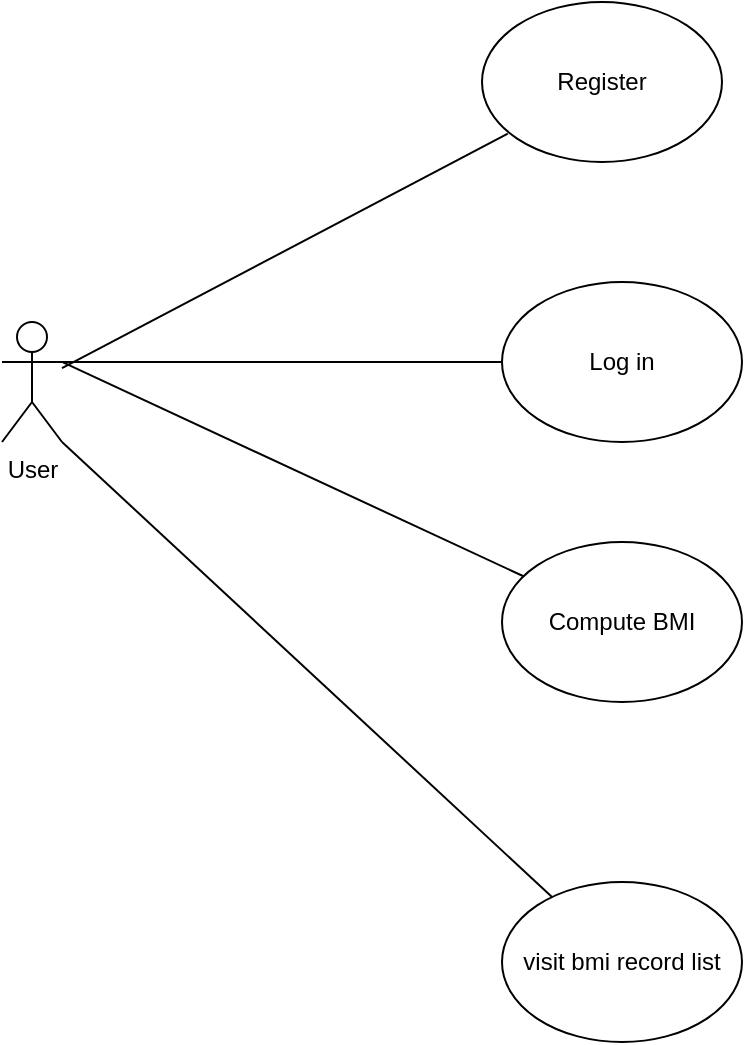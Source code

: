 <mxfile version="13.9.9" type="device"><diagram id="YvAf-XQgA3mW383JTpRH" name="Page-1"><mxGraphModel dx="852" dy="494" grid="1" gridSize="10" guides="1" tooltips="1" connect="1" arrows="1" fold="1" page="1" pageScale="1" pageWidth="827" pageHeight="1169" math="0" shadow="0"><root><mxCell id="0"/><mxCell id="1" parent="0"/><mxCell id="EQc_8o40Y-X1nY9_fBg6-1" value="User" style="shape=umlActor;verticalLabelPosition=bottom;verticalAlign=top;html=1;outlineConnect=0;" vertex="1" parent="1"><mxGeometry x="180" y="250" width="30" height="60" as="geometry"/></mxCell><mxCell id="EQc_8o40Y-X1nY9_fBg6-5" value="Register" style="ellipse;whiteSpace=wrap;html=1;" vertex="1" parent="1"><mxGeometry x="420" y="90" width="120" height="80" as="geometry"/></mxCell><mxCell id="EQc_8o40Y-X1nY9_fBg6-6" value="Log in" style="ellipse;whiteSpace=wrap;html=1;" vertex="1" parent="1"><mxGeometry x="430" y="230" width="120" height="80" as="geometry"/></mxCell><mxCell id="EQc_8o40Y-X1nY9_fBg6-7" value="Compute BMI" style="ellipse;whiteSpace=wrap;html=1;" vertex="1" parent="1"><mxGeometry x="430" y="360" width="120" height="80" as="geometry"/></mxCell><mxCell id="EQc_8o40Y-X1nY9_fBg6-8" value="visit bmi record list" style="ellipse;whiteSpace=wrap;html=1;" vertex="1" parent="1"><mxGeometry x="430" y="530" width="120" height="80" as="geometry"/></mxCell><mxCell id="EQc_8o40Y-X1nY9_fBg6-9" value="" style="endArrow=none;html=1;exitX=1;exitY=1;exitDx=0;exitDy=0;exitPerimeter=0;" edge="1" parent="1" source="EQc_8o40Y-X1nY9_fBg6-1" target="EQc_8o40Y-X1nY9_fBg6-8"><mxGeometry width="50" height="50" relative="1" as="geometry"><mxPoint x="390" y="550" as="sourcePoint"/><mxPoint x="440" y="500" as="targetPoint"/></mxGeometry></mxCell><mxCell id="EQc_8o40Y-X1nY9_fBg6-10" value="" style="endArrow=none;html=1;exitX=1;exitY=0.333;exitDx=0;exitDy=0;exitPerimeter=0;" edge="1" parent="1" source="EQc_8o40Y-X1nY9_fBg6-1" target="EQc_8o40Y-X1nY9_fBg6-7"><mxGeometry width="50" height="50" relative="1" as="geometry"><mxPoint x="290" y="340" as="sourcePoint"/><mxPoint x="340" y="290" as="targetPoint"/></mxGeometry></mxCell><mxCell id="EQc_8o40Y-X1nY9_fBg6-11" value="" style="endArrow=none;html=1;" edge="1" parent="1"><mxGeometry width="50" height="50" relative="1" as="geometry"><mxPoint x="210" y="270" as="sourcePoint"/><mxPoint x="430" y="270" as="targetPoint"/></mxGeometry></mxCell><mxCell id="EQc_8o40Y-X1nY9_fBg6-12" value="" style="endArrow=none;html=1;" edge="1" parent="1"><mxGeometry width="50" height="50" relative="1" as="geometry"><mxPoint x="210" y="273.105" as="sourcePoint"/><mxPoint x="432.907" y="155.786" as="targetPoint"/></mxGeometry></mxCell></root></mxGraphModel></diagram></mxfile>